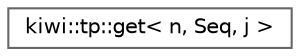 digraph "Graphical Class Hierarchy"
{
 // LATEX_PDF_SIZE
  bgcolor="transparent";
  edge [fontname=Helvetica,fontsize=10,labelfontname=Helvetica,labelfontsize=10];
  node [fontname=Helvetica,fontsize=10,shape=box,height=0.2,width=0.4];
  rankdir="LR";
  Node0 [id="Node000000",label="kiwi::tp::get\< n, Seq, j \>",height=0.2,width=0.4,color="grey40", fillcolor="white", style="filled",URL="$structkiwi_1_1tp_1_1get.html",tooltip=" "];
}
